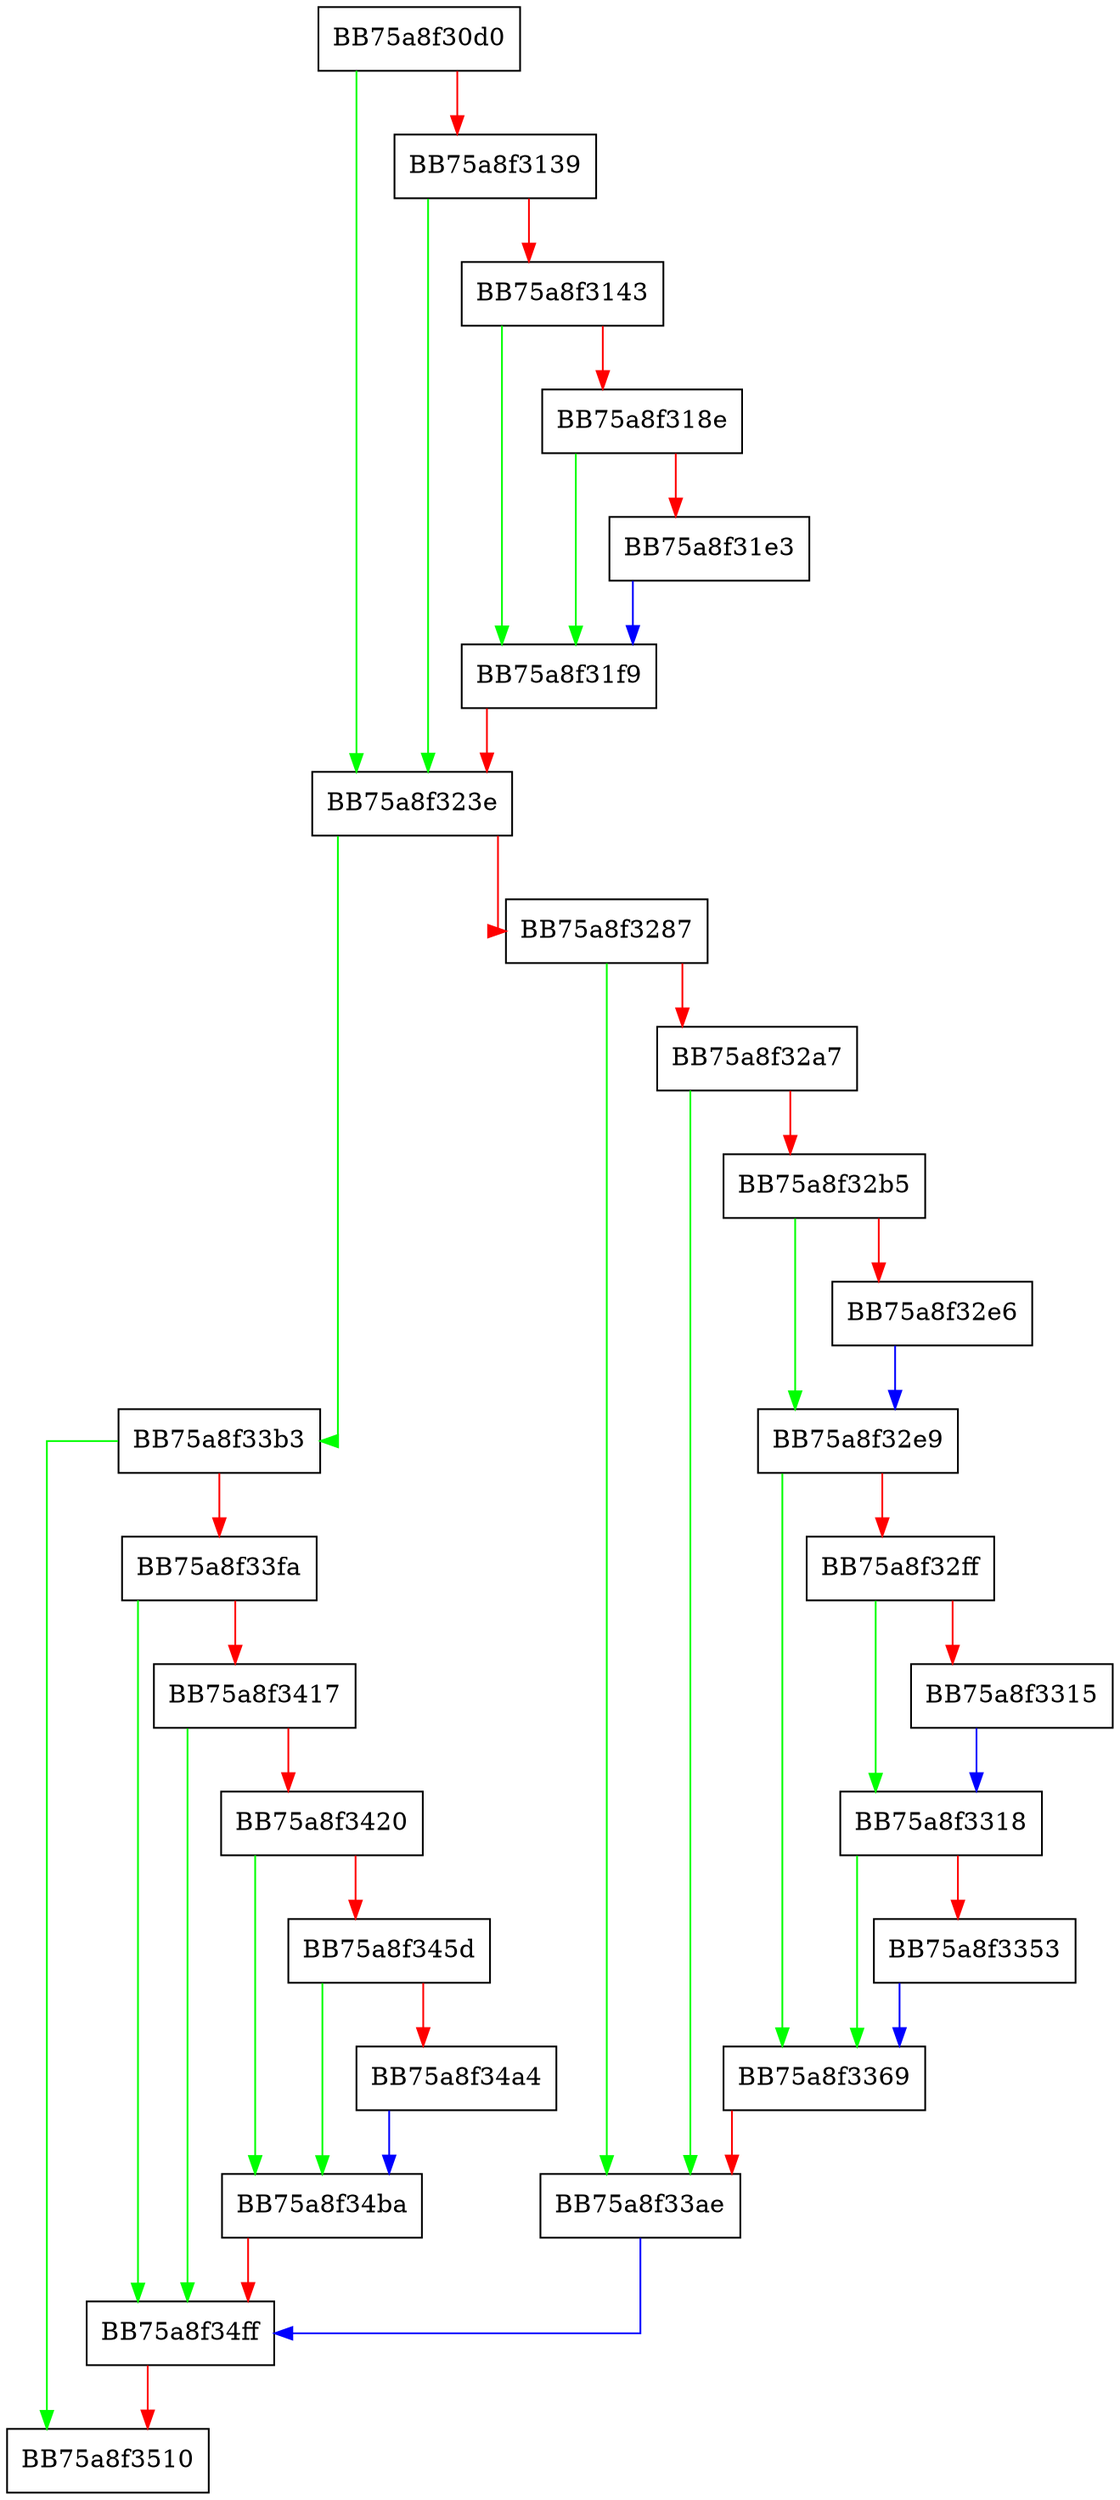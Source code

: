 digraph init {
  node [shape="box"];
  graph [splines=ortho];
  BB75a8f30d0 -> BB75a8f323e [color="green"];
  BB75a8f30d0 -> BB75a8f3139 [color="red"];
  BB75a8f3139 -> BB75a8f323e [color="green"];
  BB75a8f3139 -> BB75a8f3143 [color="red"];
  BB75a8f3143 -> BB75a8f31f9 [color="green"];
  BB75a8f3143 -> BB75a8f318e [color="red"];
  BB75a8f318e -> BB75a8f31f9 [color="green"];
  BB75a8f318e -> BB75a8f31e3 [color="red"];
  BB75a8f31e3 -> BB75a8f31f9 [color="blue"];
  BB75a8f31f9 -> BB75a8f323e [color="red"];
  BB75a8f323e -> BB75a8f33b3 [color="green"];
  BB75a8f323e -> BB75a8f3287 [color="red"];
  BB75a8f3287 -> BB75a8f33ae [color="green"];
  BB75a8f3287 -> BB75a8f32a7 [color="red"];
  BB75a8f32a7 -> BB75a8f33ae [color="green"];
  BB75a8f32a7 -> BB75a8f32b5 [color="red"];
  BB75a8f32b5 -> BB75a8f32e9 [color="green"];
  BB75a8f32b5 -> BB75a8f32e6 [color="red"];
  BB75a8f32e6 -> BB75a8f32e9 [color="blue"];
  BB75a8f32e9 -> BB75a8f3369 [color="green"];
  BB75a8f32e9 -> BB75a8f32ff [color="red"];
  BB75a8f32ff -> BB75a8f3318 [color="green"];
  BB75a8f32ff -> BB75a8f3315 [color="red"];
  BB75a8f3315 -> BB75a8f3318 [color="blue"];
  BB75a8f3318 -> BB75a8f3369 [color="green"];
  BB75a8f3318 -> BB75a8f3353 [color="red"];
  BB75a8f3353 -> BB75a8f3369 [color="blue"];
  BB75a8f3369 -> BB75a8f33ae [color="red"];
  BB75a8f33ae -> BB75a8f34ff [color="blue"];
  BB75a8f33b3 -> BB75a8f3510 [color="green"];
  BB75a8f33b3 -> BB75a8f33fa [color="red"];
  BB75a8f33fa -> BB75a8f34ff [color="green"];
  BB75a8f33fa -> BB75a8f3417 [color="red"];
  BB75a8f3417 -> BB75a8f34ff [color="green"];
  BB75a8f3417 -> BB75a8f3420 [color="red"];
  BB75a8f3420 -> BB75a8f34ba [color="green"];
  BB75a8f3420 -> BB75a8f345d [color="red"];
  BB75a8f345d -> BB75a8f34ba [color="green"];
  BB75a8f345d -> BB75a8f34a4 [color="red"];
  BB75a8f34a4 -> BB75a8f34ba [color="blue"];
  BB75a8f34ba -> BB75a8f34ff [color="red"];
  BB75a8f34ff -> BB75a8f3510 [color="red"];
}